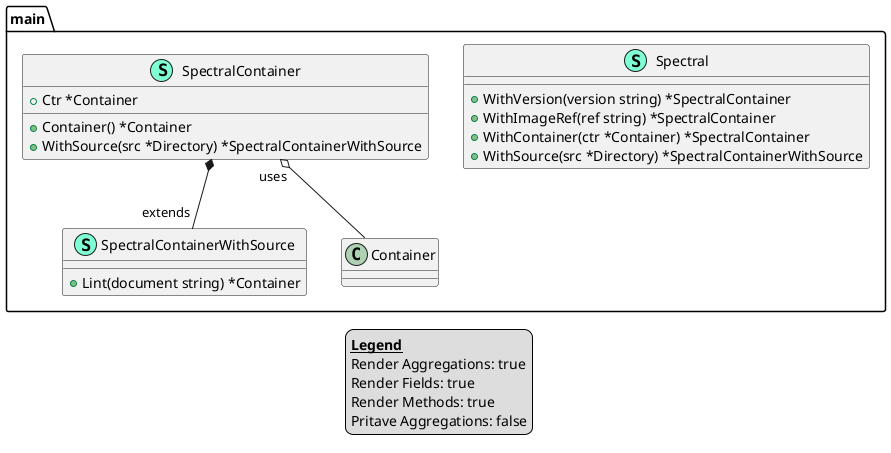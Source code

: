 @startuml
legend
<u><b>Legend</b></u>
Render Aggregations: true
Render Fields: true
Render Methods: true
Pritave Aggregations: false
end legend
namespace main {
    class Spectral << (S,Aquamarine) >> {
        + WithVersion(version string) *SpectralContainer
        + WithImageRef(ref string) *SpectralContainer
        + WithContainer(ctr *Container) *SpectralContainer
        + WithSource(src *Directory) *SpectralContainerWithSource

    }
    class SpectralContainer << (S,Aquamarine) >> {
        + Ctr *Container

        + Container() *Container
        + WithSource(src *Directory) *SpectralContainerWithSource

    }
    class SpectralContainerWithSource << (S,Aquamarine) >> {
        + Lint(document string) *Container

    }
}
"main.SpectralContainer" *-- "extends""main.SpectralContainerWithSource"


"main.SpectralContainer""uses" o-- "main.Container"

@enduml
